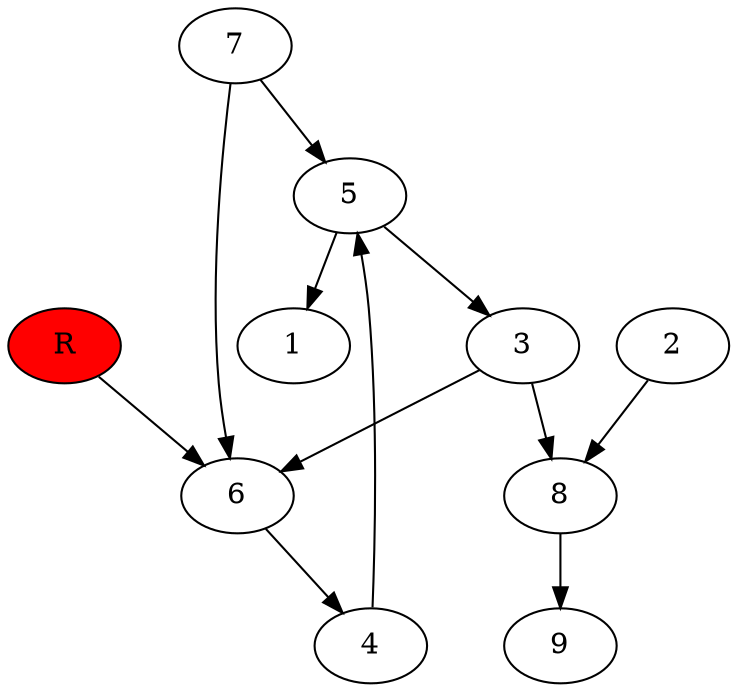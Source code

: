 digraph prb10350 {
	1
	2
	3
	4
	5
	6
	7
	8
	R [fillcolor="#ff0000" style=filled]
	2 -> 8
	3 -> 6
	3 -> 8
	4 -> 5
	5 -> 1
	5 -> 3
	6 -> 4
	7 -> 5
	7 -> 6
	8 -> 9
	R -> 6
}
